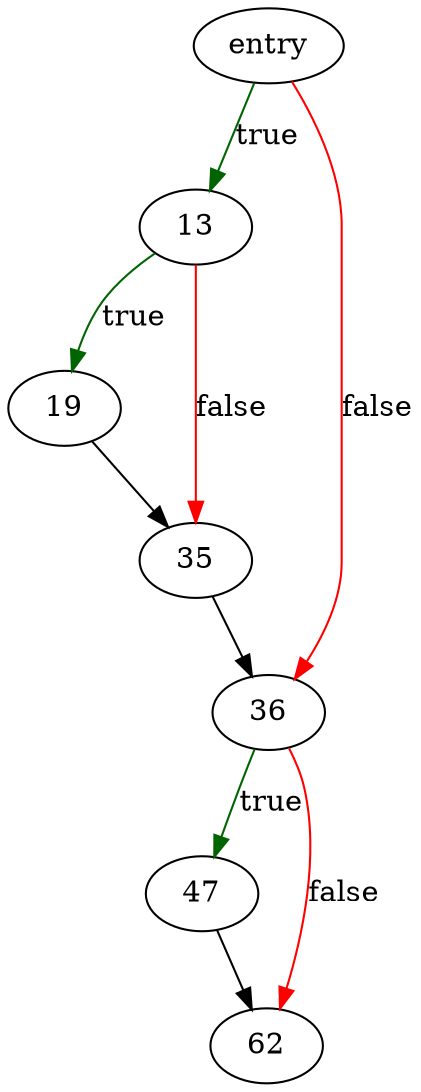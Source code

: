 digraph "cacheEntryClear" {
	// Node definitions.
	2 [label=entry];
	13;
	19;
	35;
	36;
	47;
	62;

	// Edge definitions.
	2 -> 13 [
		color=darkgreen
		label=true
	];
	2 -> 36 [
		color=red
		label=false
	];
	13 -> 19 [
		color=darkgreen
		label=true
	];
	13 -> 35 [
		color=red
		label=false
	];
	19 -> 35;
	35 -> 36;
	36 -> 47 [
		color=darkgreen
		label=true
	];
	36 -> 62 [
		color=red
		label=false
	];
	47 -> 62;
}